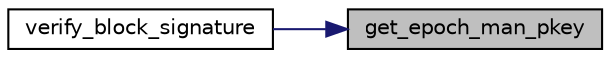 digraph "get_epoch_man_pkey"
{
 // LATEX_PDF_SIZE
  edge [fontname="Helvetica",fontsize="10",labelfontname="Helvetica",labelfontsize="10"];
  node [fontname="Helvetica",fontsize="10",shape=record];
  rankdir="RL";
  Node1 [label="get_epoch_man_pkey",height=0.2,width=0.4,color="black", fillcolor="grey75", style="filled", fontcolor="black",tooltip="Give the pkey of the creator of a block."];
  Node1 -> Node2 [dir="back",color="midnightblue",fontsize="10",style="solid",fontname="Helvetica"];
  Node2 [label="verify_block_signature",height=0.2,width=0.4,color="black", fillcolor="white", style="filled",URL="$signature_8h.html#a197fbff013d305c63a9699922eb438f6",tooltip="Verifies if a block signature is valid."];
}
